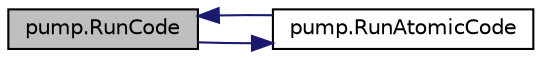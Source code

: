 digraph "pump.RunCode"
{
  edge [fontname="Helvetica",fontsize="10",labelfontname="Helvetica",labelfontsize="10"];
  node [fontname="Helvetica",fontsize="10",shape=record];
  rankdir="LR";
  Node298 [label="pump.RunCode",height=0.2,width=0.4,color="black", fillcolor="grey75", style="filled", fontcolor="black"];
  Node298 -> Node299 [color="midnightblue",fontsize="10",style="solid",fontname="Helvetica"];
  Node299 [label="pump.RunAtomicCode",height=0.2,width=0.4,color="black", fillcolor="white", style="filled",URL="$df/d92/namespacepump.html#a901e6abd34691a0d779178a615cc09c1"];
  Node299 -> Node298 [color="midnightblue",fontsize="10",style="solid",fontname="Helvetica"];
}
